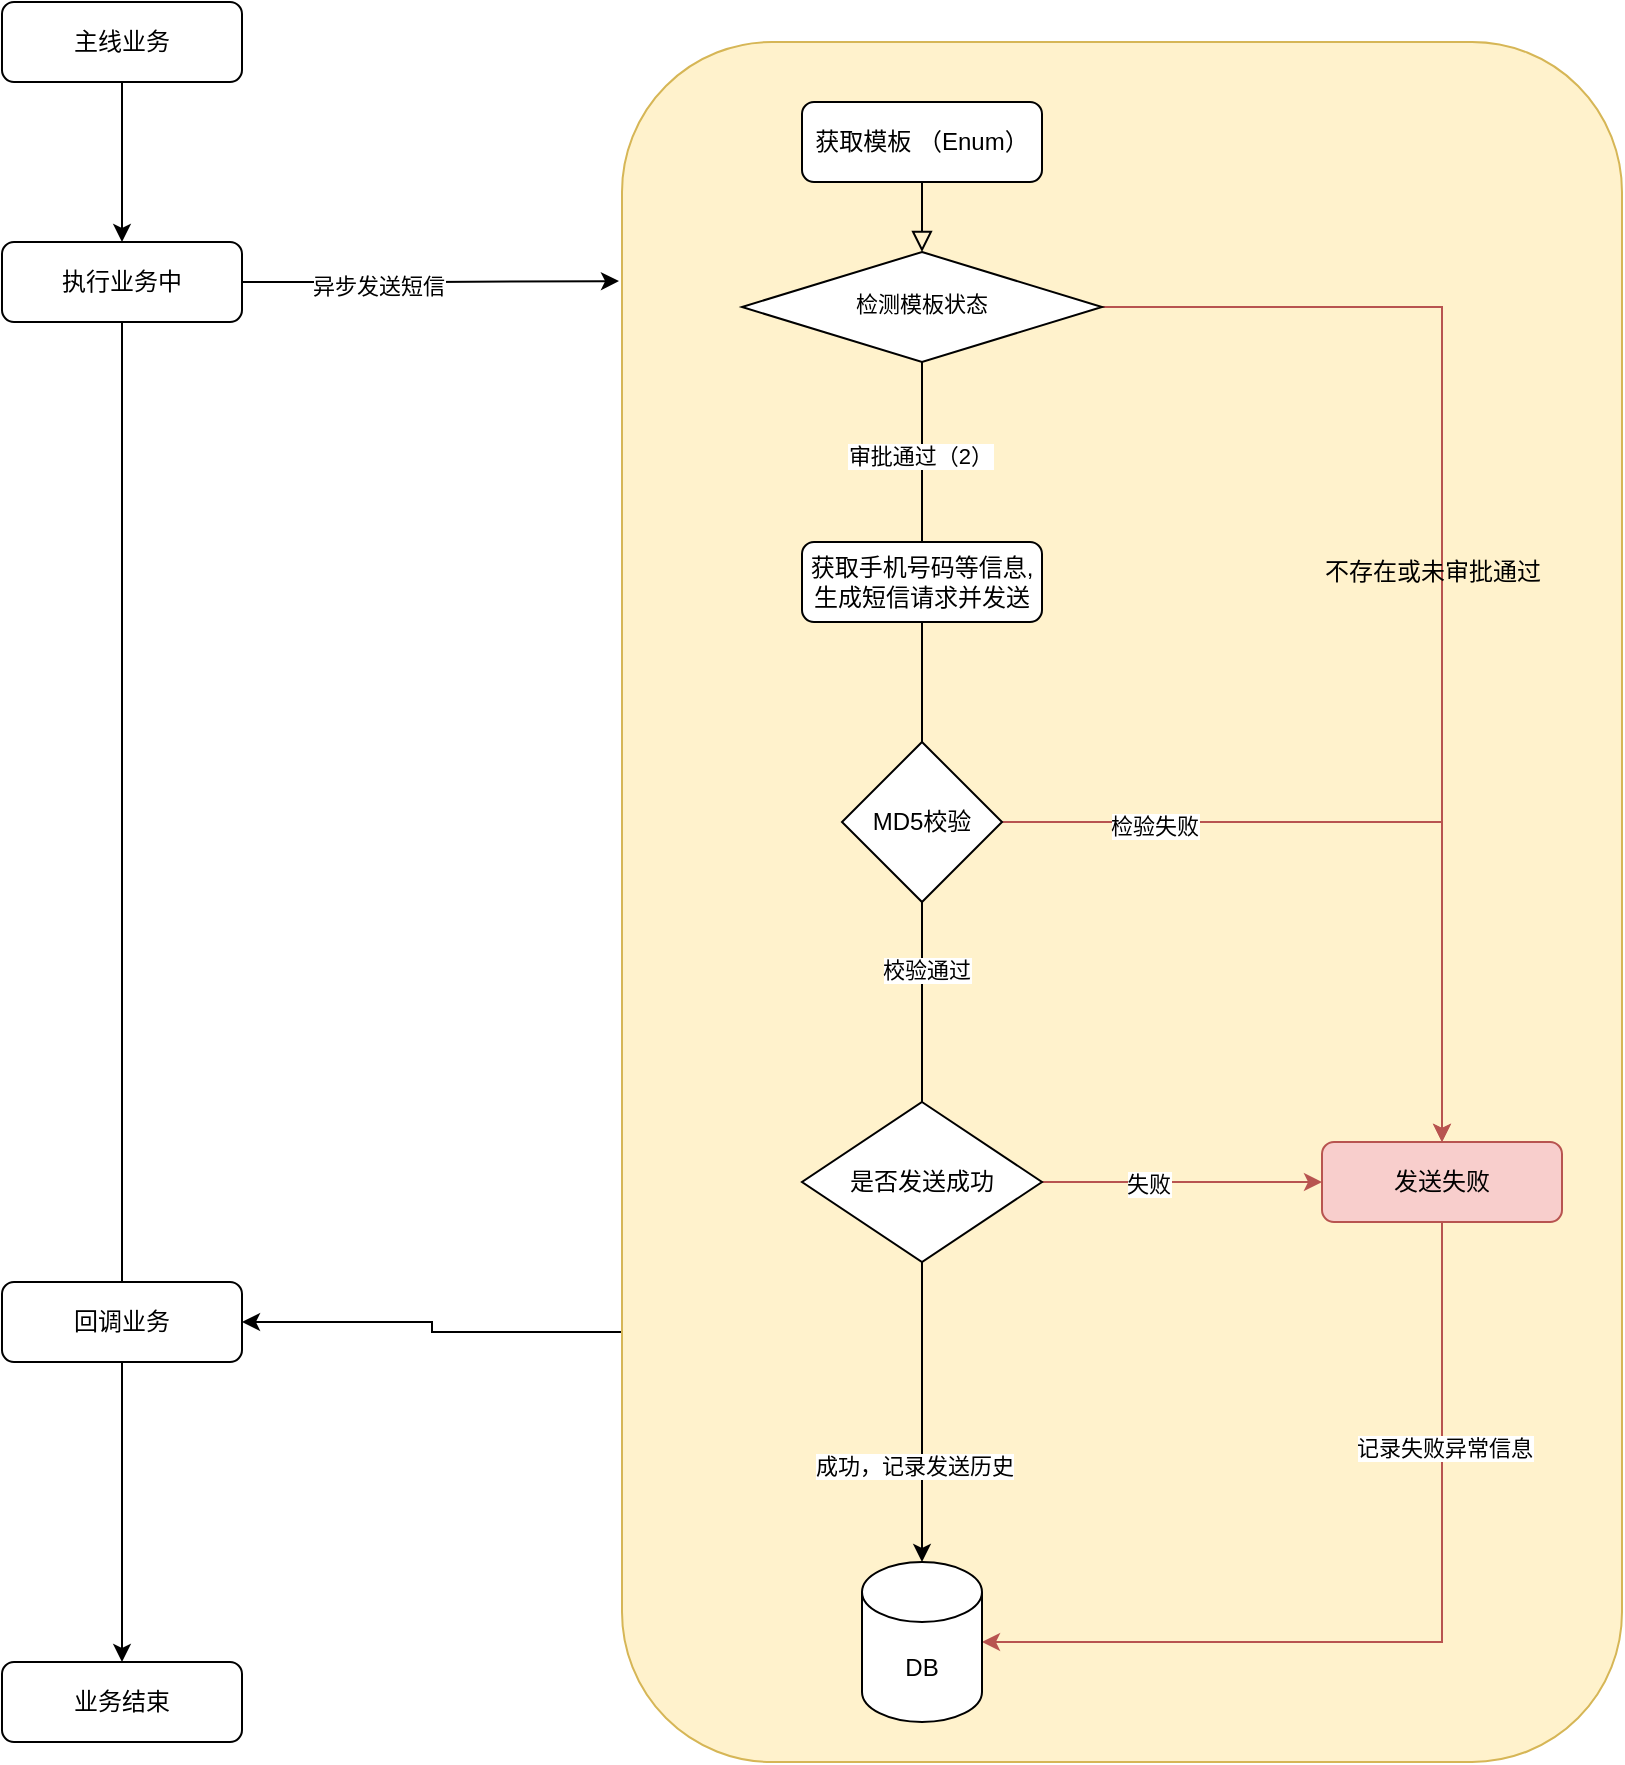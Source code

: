 <mxfile version="20.5.1" type="github">
  <diagram id="C5RBs43oDa-KdzZeNtuy" name="Page-1">
    <mxGraphModel dx="1221" dy="681" grid="1" gridSize="10" guides="1" tooltips="1" connect="1" arrows="1" fold="1" page="1" pageScale="1" pageWidth="827" pageHeight="1169" math="0" shadow="0">
      <root>
        <mxCell id="WIyWlLk6GJQsqaUBKTNV-0" />
        <mxCell id="WIyWlLk6GJQsqaUBKTNV-1" parent="WIyWlLk6GJQsqaUBKTNV-0" />
        <mxCell id="GwOpK5GsoIJdOW2LsYdW-69" style="edgeStyle=orthogonalEdgeStyle;rounded=0;orthogonalLoop=1;jettySize=auto;html=1;exitX=0;exitY=0.75;exitDx=0;exitDy=0;entryX=1;entryY=0.5;entryDx=0;entryDy=0;" edge="1" parent="WIyWlLk6GJQsqaUBKTNV-1" source="GwOpK5GsoIJdOW2LsYdW-45" target="GwOpK5GsoIJdOW2LsYdW-63">
          <mxGeometry relative="1" as="geometry" />
        </mxCell>
        <mxCell id="GwOpK5GsoIJdOW2LsYdW-45" value="" style="rounded=1;whiteSpace=wrap;html=1;fillColor=#fff2cc;strokeColor=#d6b656;" vertex="1" parent="WIyWlLk6GJQsqaUBKTNV-1">
          <mxGeometry x="470" y="100" width="500" height="860" as="geometry" />
        </mxCell>
        <mxCell id="WIyWlLk6GJQsqaUBKTNV-2" value="" style="rounded=0;html=1;jettySize=auto;orthogonalLoop=1;fontSize=11;endArrow=block;endFill=0;endSize=8;strokeWidth=1;shadow=0;labelBackgroundColor=none;edgeStyle=orthogonalEdgeStyle;startArrow=none;" parent="WIyWlLk6GJQsqaUBKTNV-1" source="GwOpK5GsoIJdOW2LsYdW-0" target="WIyWlLk6GJQsqaUBKTNV-6" edge="1">
          <mxGeometry relative="1" as="geometry" />
        </mxCell>
        <mxCell id="GwOpK5GsoIJdOW2LsYdW-43" value="" style="edgeStyle=orthogonalEdgeStyle;rounded=0;orthogonalLoop=1;jettySize=auto;html=1;" edge="1" parent="WIyWlLk6GJQsqaUBKTNV-1" source="WIyWlLk6GJQsqaUBKTNV-3" target="GwOpK5GsoIJdOW2LsYdW-42">
          <mxGeometry relative="1" as="geometry" />
        </mxCell>
        <mxCell id="WIyWlLk6GJQsqaUBKTNV-3" value="主线业务" style="rounded=1;whiteSpace=wrap;html=1;fontSize=12;glass=0;strokeWidth=1;shadow=0;" parent="WIyWlLk6GJQsqaUBKTNV-1" vertex="1">
          <mxGeometry x="160" y="80" width="120" height="40" as="geometry" />
        </mxCell>
        <mxCell id="GwOpK5GsoIJdOW2LsYdW-9" style="edgeStyle=orthogonalEdgeStyle;rounded=0;orthogonalLoop=1;jettySize=auto;html=1;exitX=1;exitY=0.5;exitDx=0;exitDy=0;entryX=0.5;entryY=0;entryDx=0;entryDy=0;fillColor=#f8cecc;strokeColor=#b85450;" edge="1" parent="WIyWlLk6GJQsqaUBKTNV-1" source="WIyWlLk6GJQsqaUBKTNV-6" target="WIyWlLk6GJQsqaUBKTNV-7">
          <mxGeometry relative="1" as="geometry" />
        </mxCell>
        <mxCell id="GwOpK5GsoIJdOW2LsYdW-11" style="edgeStyle=orthogonalEdgeStyle;rounded=0;orthogonalLoop=1;jettySize=auto;html=1;entryX=0.5;entryY=0;entryDx=0;entryDy=0;" edge="1" parent="WIyWlLk6GJQsqaUBKTNV-1" source="WIyWlLk6GJQsqaUBKTNV-6">
          <mxGeometry relative="1" as="geometry">
            <mxPoint x="620" y="390" as="targetPoint" />
          </mxGeometry>
        </mxCell>
        <mxCell id="GwOpK5GsoIJdOW2LsYdW-12" value="审批通过（2）" style="edgeLabel;html=1;align=center;verticalAlign=middle;resizable=0;points=[];" vertex="1" connectable="0" parent="GwOpK5GsoIJdOW2LsYdW-11">
          <mxGeometry x="-0.278" y="-1" relative="1" as="geometry">
            <mxPoint as="offset" />
          </mxGeometry>
        </mxCell>
        <mxCell id="WIyWlLk6GJQsqaUBKTNV-6" value="&lt;span style=&quot;font-size: 11px; background-color: rgb(255, 255, 255);&quot;&gt;检测模板状态&lt;/span&gt;" style="rhombus;whiteSpace=wrap;html=1;shadow=0;fontFamily=Helvetica;fontSize=12;align=center;strokeWidth=1;spacing=6;spacingTop=-4;" parent="WIyWlLk6GJQsqaUBKTNV-1" vertex="1">
          <mxGeometry x="530" y="205" width="180" height="55" as="geometry" />
        </mxCell>
        <mxCell id="GwOpK5GsoIJdOW2LsYdW-19" style="edgeStyle=orthogonalEdgeStyle;rounded=0;orthogonalLoop=1;jettySize=auto;html=1;exitX=0.5;exitY=1;exitDx=0;exitDy=0;entryX=1;entryY=0.5;entryDx=0;entryDy=0;entryPerimeter=0;fillColor=#f8cecc;strokeColor=#b85450;" edge="1" parent="WIyWlLk6GJQsqaUBKTNV-1" source="WIyWlLk6GJQsqaUBKTNV-7" target="GwOpK5GsoIJdOW2LsYdW-16">
          <mxGeometry relative="1" as="geometry" />
        </mxCell>
        <mxCell id="GwOpK5GsoIJdOW2LsYdW-20" value="记录失败异常信息" style="edgeLabel;html=1;align=center;verticalAlign=middle;resizable=0;points=[];" vertex="1" connectable="0" parent="GwOpK5GsoIJdOW2LsYdW-19">
          <mxGeometry x="-0.488" y="1" relative="1" as="geometry">
            <mxPoint as="offset" />
          </mxGeometry>
        </mxCell>
        <mxCell id="WIyWlLk6GJQsqaUBKTNV-7" value="发送失败" style="rounded=1;whiteSpace=wrap;html=1;fontSize=12;glass=0;strokeWidth=1;shadow=0;fillColor=#f8cecc;strokeColor=#b85450;" parent="WIyWlLk6GJQsqaUBKTNV-1" vertex="1">
          <mxGeometry x="820" y="650" width="120" height="40" as="geometry" />
        </mxCell>
        <mxCell id="GwOpK5GsoIJdOW2LsYdW-0" value="获取模板 （Enum）" style="rounded=1;whiteSpace=wrap;html=1;fontSize=12;glass=0;strokeWidth=1;shadow=0;" vertex="1" parent="WIyWlLk6GJQsqaUBKTNV-1">
          <mxGeometry x="560" y="130" width="120" height="40" as="geometry" />
        </mxCell>
        <mxCell id="GwOpK5GsoIJdOW2LsYdW-10" value="不存在或未审批通过" style="text;html=1;align=center;verticalAlign=middle;resizable=0;points=[];autosize=1;strokeColor=none;fillColor=none;" vertex="1" parent="WIyWlLk6GJQsqaUBKTNV-1">
          <mxGeometry x="810" y="350" width="130" height="30" as="geometry" />
        </mxCell>
        <mxCell id="GwOpK5GsoIJdOW2LsYdW-14" style="edgeStyle=orthogonalEdgeStyle;rounded=0;orthogonalLoop=1;jettySize=auto;html=1;exitX=0.5;exitY=1;exitDx=0;exitDy=0;entryX=0.5;entryY=0;entryDx=0;entryDy=0;entryPerimeter=0;startArrow=none;" edge="1" parent="WIyWlLk6GJQsqaUBKTNV-1" source="GwOpK5GsoIJdOW2LsYdW-31" target="GwOpK5GsoIJdOW2LsYdW-16">
          <mxGeometry relative="1" as="geometry">
            <mxPoint x="754" y="410" as="targetPoint" />
          </mxGeometry>
        </mxCell>
        <mxCell id="GwOpK5GsoIJdOW2LsYdW-28" value="成功，记录发送历史" style="edgeLabel;html=1;align=center;verticalAlign=middle;resizable=0;points=[];" vertex="1" connectable="0" parent="GwOpK5GsoIJdOW2LsYdW-14">
          <mxGeometry x="0.707" y="-4" relative="1" as="geometry">
            <mxPoint as="offset" />
          </mxGeometry>
        </mxCell>
        <mxCell id="GwOpK5GsoIJdOW2LsYdW-34" value="校验通过" style="edgeLabel;html=1;align=center;verticalAlign=middle;resizable=0;points=[];" vertex="1" connectable="0" parent="GwOpK5GsoIJdOW2LsYdW-14">
          <mxGeometry x="-0.798" y="2" relative="1" as="geometry">
            <mxPoint as="offset" />
          </mxGeometry>
        </mxCell>
        <mxCell id="GwOpK5GsoIJdOW2LsYdW-13" value="获取手机号码等信息,生成短信请求并发送" style="rounded=1;whiteSpace=wrap;html=1;" vertex="1" parent="WIyWlLk6GJQsqaUBKTNV-1">
          <mxGeometry x="560" y="350" width="120" height="40" as="geometry" />
        </mxCell>
        <mxCell id="GwOpK5GsoIJdOW2LsYdW-15" style="edgeStyle=orthogonalEdgeStyle;rounded=0;orthogonalLoop=1;jettySize=auto;html=1;exitX=0.5;exitY=1;exitDx=0;exitDy=0;" edge="1" parent="WIyWlLk6GJQsqaUBKTNV-1" source="GwOpK5GsoIJdOW2LsYdW-13" target="GwOpK5GsoIJdOW2LsYdW-13">
          <mxGeometry relative="1" as="geometry" />
        </mxCell>
        <mxCell id="GwOpK5GsoIJdOW2LsYdW-16" value="DB" style="shape=cylinder3;whiteSpace=wrap;html=1;boundedLbl=1;backgroundOutline=1;size=15;" vertex="1" parent="WIyWlLk6GJQsqaUBKTNV-1">
          <mxGeometry x="590" y="860" width="60" height="80" as="geometry" />
        </mxCell>
        <mxCell id="GwOpK5GsoIJdOW2LsYdW-29" style="edgeStyle=orthogonalEdgeStyle;rounded=0;orthogonalLoop=1;jettySize=auto;html=1;exitX=1;exitY=0.5;exitDx=0;exitDy=0;entryX=0;entryY=0.5;entryDx=0;entryDy=0;fillColor=#f8cecc;strokeColor=#b85450;" edge="1" parent="WIyWlLk6GJQsqaUBKTNV-1" source="GwOpK5GsoIJdOW2LsYdW-27" target="WIyWlLk6GJQsqaUBKTNV-7">
          <mxGeometry relative="1" as="geometry" />
        </mxCell>
        <mxCell id="GwOpK5GsoIJdOW2LsYdW-30" value="失败" style="edgeLabel;html=1;align=center;verticalAlign=middle;resizable=0;points=[];" vertex="1" connectable="0" parent="GwOpK5GsoIJdOW2LsYdW-29">
          <mxGeometry x="-0.24" y="-1" relative="1" as="geometry">
            <mxPoint as="offset" />
          </mxGeometry>
        </mxCell>
        <mxCell id="GwOpK5GsoIJdOW2LsYdW-27" value="是否发送成功" style="rhombus;whiteSpace=wrap;html=1;" vertex="1" parent="WIyWlLk6GJQsqaUBKTNV-1">
          <mxGeometry x="560" y="630" width="120" height="80" as="geometry" />
        </mxCell>
        <mxCell id="GwOpK5GsoIJdOW2LsYdW-36" style="edgeStyle=orthogonalEdgeStyle;rounded=0;orthogonalLoop=1;jettySize=auto;html=1;exitX=1;exitY=0.5;exitDx=0;exitDy=0;fillColor=#f8cecc;strokeColor=#b85450;entryX=0.5;entryY=0;entryDx=0;entryDy=0;" edge="1" parent="WIyWlLk6GJQsqaUBKTNV-1" source="GwOpK5GsoIJdOW2LsYdW-31" target="WIyWlLk6GJQsqaUBKTNV-7">
          <mxGeometry relative="1" as="geometry">
            <mxPoint x="880.059" y="610.059" as="targetPoint" />
          </mxGeometry>
        </mxCell>
        <mxCell id="GwOpK5GsoIJdOW2LsYdW-37" value="检验失败" style="edgeLabel;html=1;align=center;verticalAlign=middle;resizable=0;points=[];" vertex="1" connectable="0" parent="GwOpK5GsoIJdOW2LsYdW-36">
          <mxGeometry x="-0.602" y="-2" relative="1" as="geometry">
            <mxPoint as="offset" />
          </mxGeometry>
        </mxCell>
        <mxCell id="GwOpK5GsoIJdOW2LsYdW-31" value="MD5校验" style="rhombus;whiteSpace=wrap;html=1;" vertex="1" parent="WIyWlLk6GJQsqaUBKTNV-1">
          <mxGeometry x="580" y="450" width="80" height="80" as="geometry" />
        </mxCell>
        <mxCell id="GwOpK5GsoIJdOW2LsYdW-32" value="" style="edgeStyle=orthogonalEdgeStyle;rounded=0;orthogonalLoop=1;jettySize=auto;html=1;exitX=0.5;exitY=1;exitDx=0;exitDy=0;entryX=0.5;entryY=0;entryDx=0;entryDy=0;entryPerimeter=0;endArrow=none;" edge="1" parent="WIyWlLk6GJQsqaUBKTNV-1" source="GwOpK5GsoIJdOW2LsYdW-13" target="GwOpK5GsoIJdOW2LsYdW-31">
          <mxGeometry relative="1" as="geometry">
            <mxPoint x="620" y="390" as="sourcePoint" />
            <mxPoint x="620" y="860" as="targetPoint" />
          </mxGeometry>
        </mxCell>
        <mxCell id="GwOpK5GsoIJdOW2LsYdW-46" style="edgeStyle=orthogonalEdgeStyle;rounded=0;orthogonalLoop=1;jettySize=auto;html=1;exitX=1;exitY=0.5;exitDx=0;exitDy=0;entryX=-0.003;entryY=0.139;entryDx=0;entryDy=0;entryPerimeter=0;" edge="1" parent="WIyWlLk6GJQsqaUBKTNV-1" source="GwOpK5GsoIJdOW2LsYdW-42" target="GwOpK5GsoIJdOW2LsYdW-45">
          <mxGeometry relative="1" as="geometry" />
        </mxCell>
        <mxCell id="GwOpK5GsoIJdOW2LsYdW-47" value="异步发送短信" style="edgeLabel;html=1;align=center;verticalAlign=middle;resizable=0;points=[];" vertex="1" connectable="0" parent="GwOpK5GsoIJdOW2LsYdW-46">
          <mxGeometry x="-0.281" y="-2" relative="1" as="geometry">
            <mxPoint as="offset" />
          </mxGeometry>
        </mxCell>
        <mxCell id="GwOpK5GsoIJdOW2LsYdW-53" style="edgeStyle=orthogonalEdgeStyle;rounded=0;orthogonalLoop=1;jettySize=auto;html=1;exitX=0.5;exitY=1;exitDx=0;exitDy=0;startArrow=none;" edge="1" parent="WIyWlLk6GJQsqaUBKTNV-1" source="GwOpK5GsoIJdOW2LsYdW-63" target="GwOpK5GsoIJdOW2LsYdW-52">
          <mxGeometry relative="1" as="geometry" />
        </mxCell>
        <mxCell id="GwOpK5GsoIJdOW2LsYdW-42" value="执行业务中" style="rounded=1;whiteSpace=wrap;html=1;fontSize=12;glass=0;strokeWidth=1;shadow=0;" vertex="1" parent="WIyWlLk6GJQsqaUBKTNV-1">
          <mxGeometry x="160" y="200" width="120" height="40" as="geometry" />
        </mxCell>
        <mxCell id="GwOpK5GsoIJdOW2LsYdW-52" value="业务结束" style="rounded=1;whiteSpace=wrap;html=1;fontSize=12;glass=0;strokeWidth=1;shadow=0;" vertex="1" parent="WIyWlLk6GJQsqaUBKTNV-1">
          <mxGeometry x="160" y="910" width="120" height="40" as="geometry" />
        </mxCell>
        <mxCell id="GwOpK5GsoIJdOW2LsYdW-63" value="回调业务" style="rounded=1;whiteSpace=wrap;html=1;" vertex="1" parent="WIyWlLk6GJQsqaUBKTNV-1">
          <mxGeometry x="160" y="720" width="120" height="40" as="geometry" />
        </mxCell>
        <mxCell id="GwOpK5GsoIJdOW2LsYdW-67" value="" style="edgeStyle=orthogonalEdgeStyle;rounded=0;orthogonalLoop=1;jettySize=auto;html=1;exitX=0.5;exitY=1;exitDx=0;exitDy=0;endArrow=none;" edge="1" parent="WIyWlLk6GJQsqaUBKTNV-1" source="GwOpK5GsoIJdOW2LsYdW-42" target="GwOpK5GsoIJdOW2LsYdW-63">
          <mxGeometry relative="1" as="geometry">
            <mxPoint x="220" y="240" as="sourcePoint" />
            <mxPoint x="220" y="910" as="targetPoint" />
          </mxGeometry>
        </mxCell>
      </root>
    </mxGraphModel>
  </diagram>
</mxfile>

